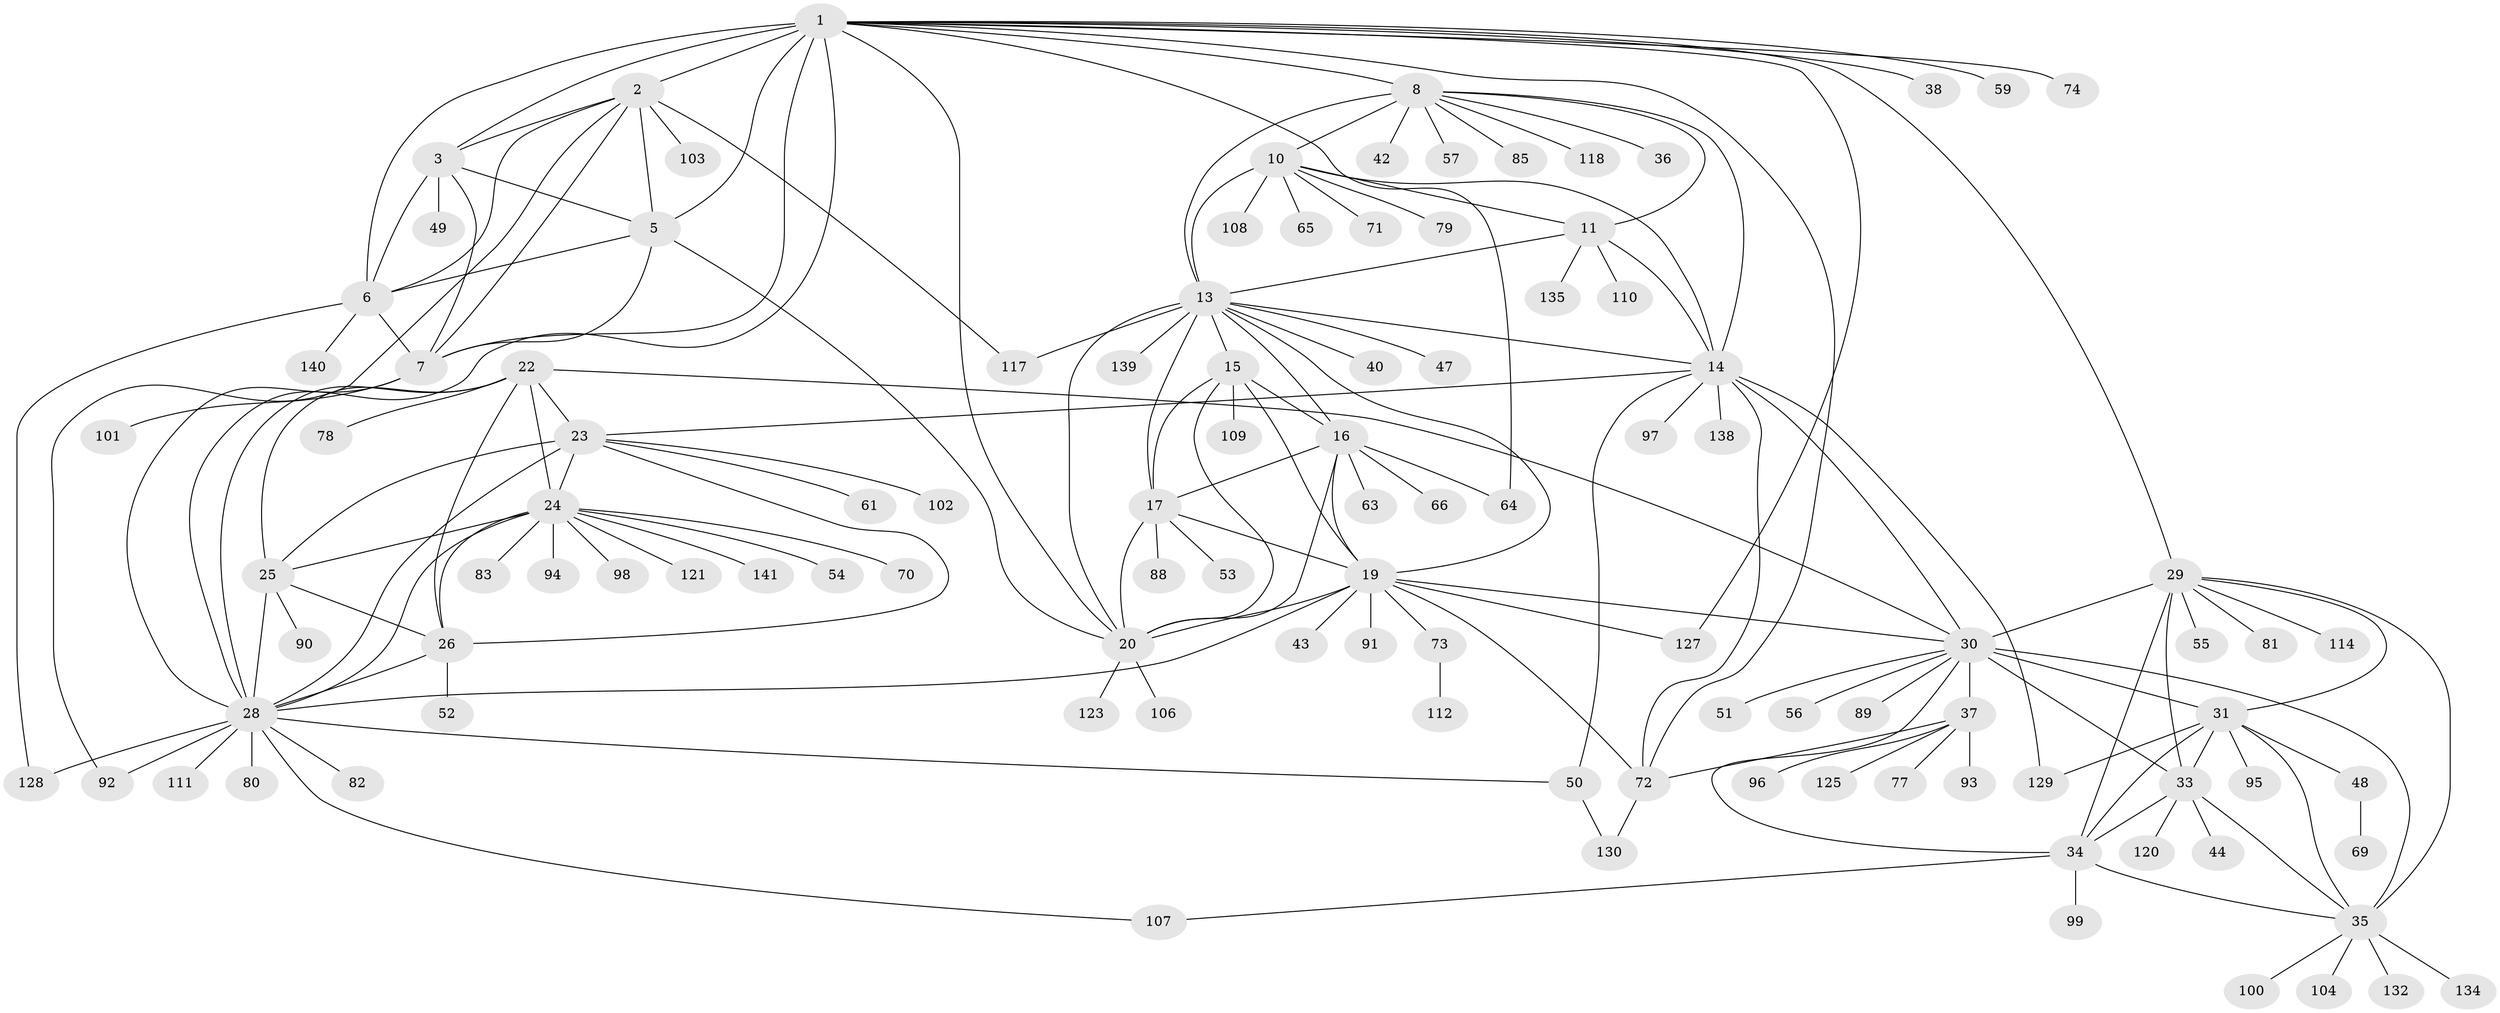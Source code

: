 // Generated by graph-tools (version 1.1) at 2025/52/02/27/25 19:52:22]
// undirected, 108 vertices, 173 edges
graph export_dot {
graph [start="1"]
  node [color=gray90,style=filled];
  1 [super="+4"];
  2 [super="+86"];
  3 [super="+126"];
  5 [super="+105"];
  6;
  7 [super="+124"];
  8 [super="+9"];
  10 [super="+12"];
  11 [super="+119"];
  13 [super="+18"];
  14 [super="+133"];
  15 [super="+41"];
  16 [super="+45"];
  17 [super="+115"];
  19 [super="+21"];
  20 [super="+113"];
  22 [super="+67"];
  23 [super="+39"];
  24 [super="+62"];
  25 [super="+27"];
  26 [super="+68"];
  28 [super="+84"];
  29 [super="+46"];
  30 [super="+32"];
  31 [super="+122"];
  33;
  34;
  35 [super="+58"];
  36;
  37 [super="+75"];
  38;
  40;
  42;
  43;
  44;
  47;
  48 [super="+116"];
  49;
  50 [super="+60"];
  51;
  52;
  53;
  54;
  55;
  56;
  57;
  59;
  61 [super="+87"];
  63;
  64;
  65;
  66;
  69;
  70;
  71;
  72 [super="+76"];
  73;
  74;
  77;
  78;
  79;
  80;
  81;
  82;
  83;
  85;
  88;
  89;
  90 [super="+137"];
  91;
  92;
  93;
  94;
  95;
  96;
  97;
  98;
  99;
  100;
  101;
  102;
  103;
  104;
  106;
  107;
  108;
  109;
  110;
  111;
  112 [super="+131"];
  114;
  117;
  118 [super="+136"];
  120;
  121;
  123;
  125;
  127;
  128;
  129;
  130;
  132;
  134;
  135;
  138;
  139;
  140;
  141;
  1 -- 2 [weight=2];
  1 -- 3 [weight=2];
  1 -- 5 [weight=2];
  1 -- 6 [weight=2];
  1 -- 7 [weight=2];
  1 -- 29;
  1 -- 59;
  1 -- 64;
  1 -- 72;
  1 -- 74;
  1 -- 38;
  1 -- 28;
  1 -- 127;
  1 -- 20;
  1 -- 8;
  2 -- 3;
  2 -- 5;
  2 -- 6;
  2 -- 7;
  2 -- 92;
  2 -- 103;
  2 -- 117;
  3 -- 5;
  3 -- 6;
  3 -- 7;
  3 -- 49;
  5 -- 6;
  5 -- 7;
  5 -- 20;
  6 -- 7;
  6 -- 128;
  6 -- 140;
  7 -- 101;
  7 -- 28;
  8 -- 10 [weight=4];
  8 -- 11 [weight=2];
  8 -- 13 [weight=2];
  8 -- 14 [weight=2];
  8 -- 36;
  8 -- 57;
  8 -- 42;
  8 -- 85;
  8 -- 118;
  10 -- 11 [weight=2];
  10 -- 13 [weight=2];
  10 -- 14 [weight=2];
  10 -- 65;
  10 -- 108;
  10 -- 71;
  10 -- 79;
  11 -- 13;
  11 -- 14;
  11 -- 110;
  11 -- 135;
  13 -- 14;
  13 -- 117;
  13 -- 139;
  13 -- 40;
  13 -- 15;
  13 -- 16;
  13 -- 17;
  13 -- 47;
  13 -- 19 [weight=2];
  13 -- 20;
  14 -- 23;
  14 -- 30;
  14 -- 97;
  14 -- 129;
  14 -- 138;
  14 -- 72;
  14 -- 50;
  15 -- 16;
  15 -- 17;
  15 -- 19 [weight=2];
  15 -- 20;
  15 -- 109;
  16 -- 17;
  16 -- 19 [weight=2];
  16 -- 20;
  16 -- 63;
  16 -- 64;
  16 -- 66;
  17 -- 19 [weight=2];
  17 -- 20;
  17 -- 53;
  17 -- 88;
  19 -- 20 [weight=2];
  19 -- 73;
  19 -- 91;
  19 -- 72;
  19 -- 43;
  19 -- 28;
  19 -- 127;
  19 -- 30;
  20 -- 106;
  20 -- 123;
  22 -- 23;
  22 -- 24;
  22 -- 25 [weight=2];
  22 -- 26;
  22 -- 28;
  22 -- 78;
  22 -- 30;
  23 -- 24;
  23 -- 25 [weight=2];
  23 -- 26;
  23 -- 28;
  23 -- 61;
  23 -- 102;
  24 -- 25 [weight=2];
  24 -- 26;
  24 -- 28;
  24 -- 54;
  24 -- 83;
  24 -- 94;
  24 -- 98;
  24 -- 121;
  24 -- 141;
  24 -- 70;
  25 -- 26 [weight=2];
  25 -- 28 [weight=2];
  25 -- 90;
  26 -- 28;
  26 -- 52;
  28 -- 50;
  28 -- 80;
  28 -- 82;
  28 -- 92;
  28 -- 111;
  28 -- 128;
  28 -- 107;
  29 -- 30 [weight=2];
  29 -- 31;
  29 -- 33;
  29 -- 34;
  29 -- 35;
  29 -- 55;
  29 -- 81;
  29 -- 114;
  30 -- 31 [weight=2];
  30 -- 33 [weight=2];
  30 -- 34 [weight=2];
  30 -- 35 [weight=2];
  30 -- 37;
  30 -- 89;
  30 -- 51;
  30 -- 56;
  31 -- 33;
  31 -- 34;
  31 -- 35;
  31 -- 48;
  31 -- 95;
  31 -- 129;
  33 -- 34;
  33 -- 35;
  33 -- 44;
  33 -- 120;
  34 -- 35;
  34 -- 99;
  34 -- 107;
  35 -- 104;
  35 -- 132;
  35 -- 134;
  35 -- 100;
  37 -- 93;
  37 -- 72;
  37 -- 96;
  37 -- 125;
  37 -- 77;
  48 -- 69;
  50 -- 130;
  72 -- 130;
  73 -- 112;
}
